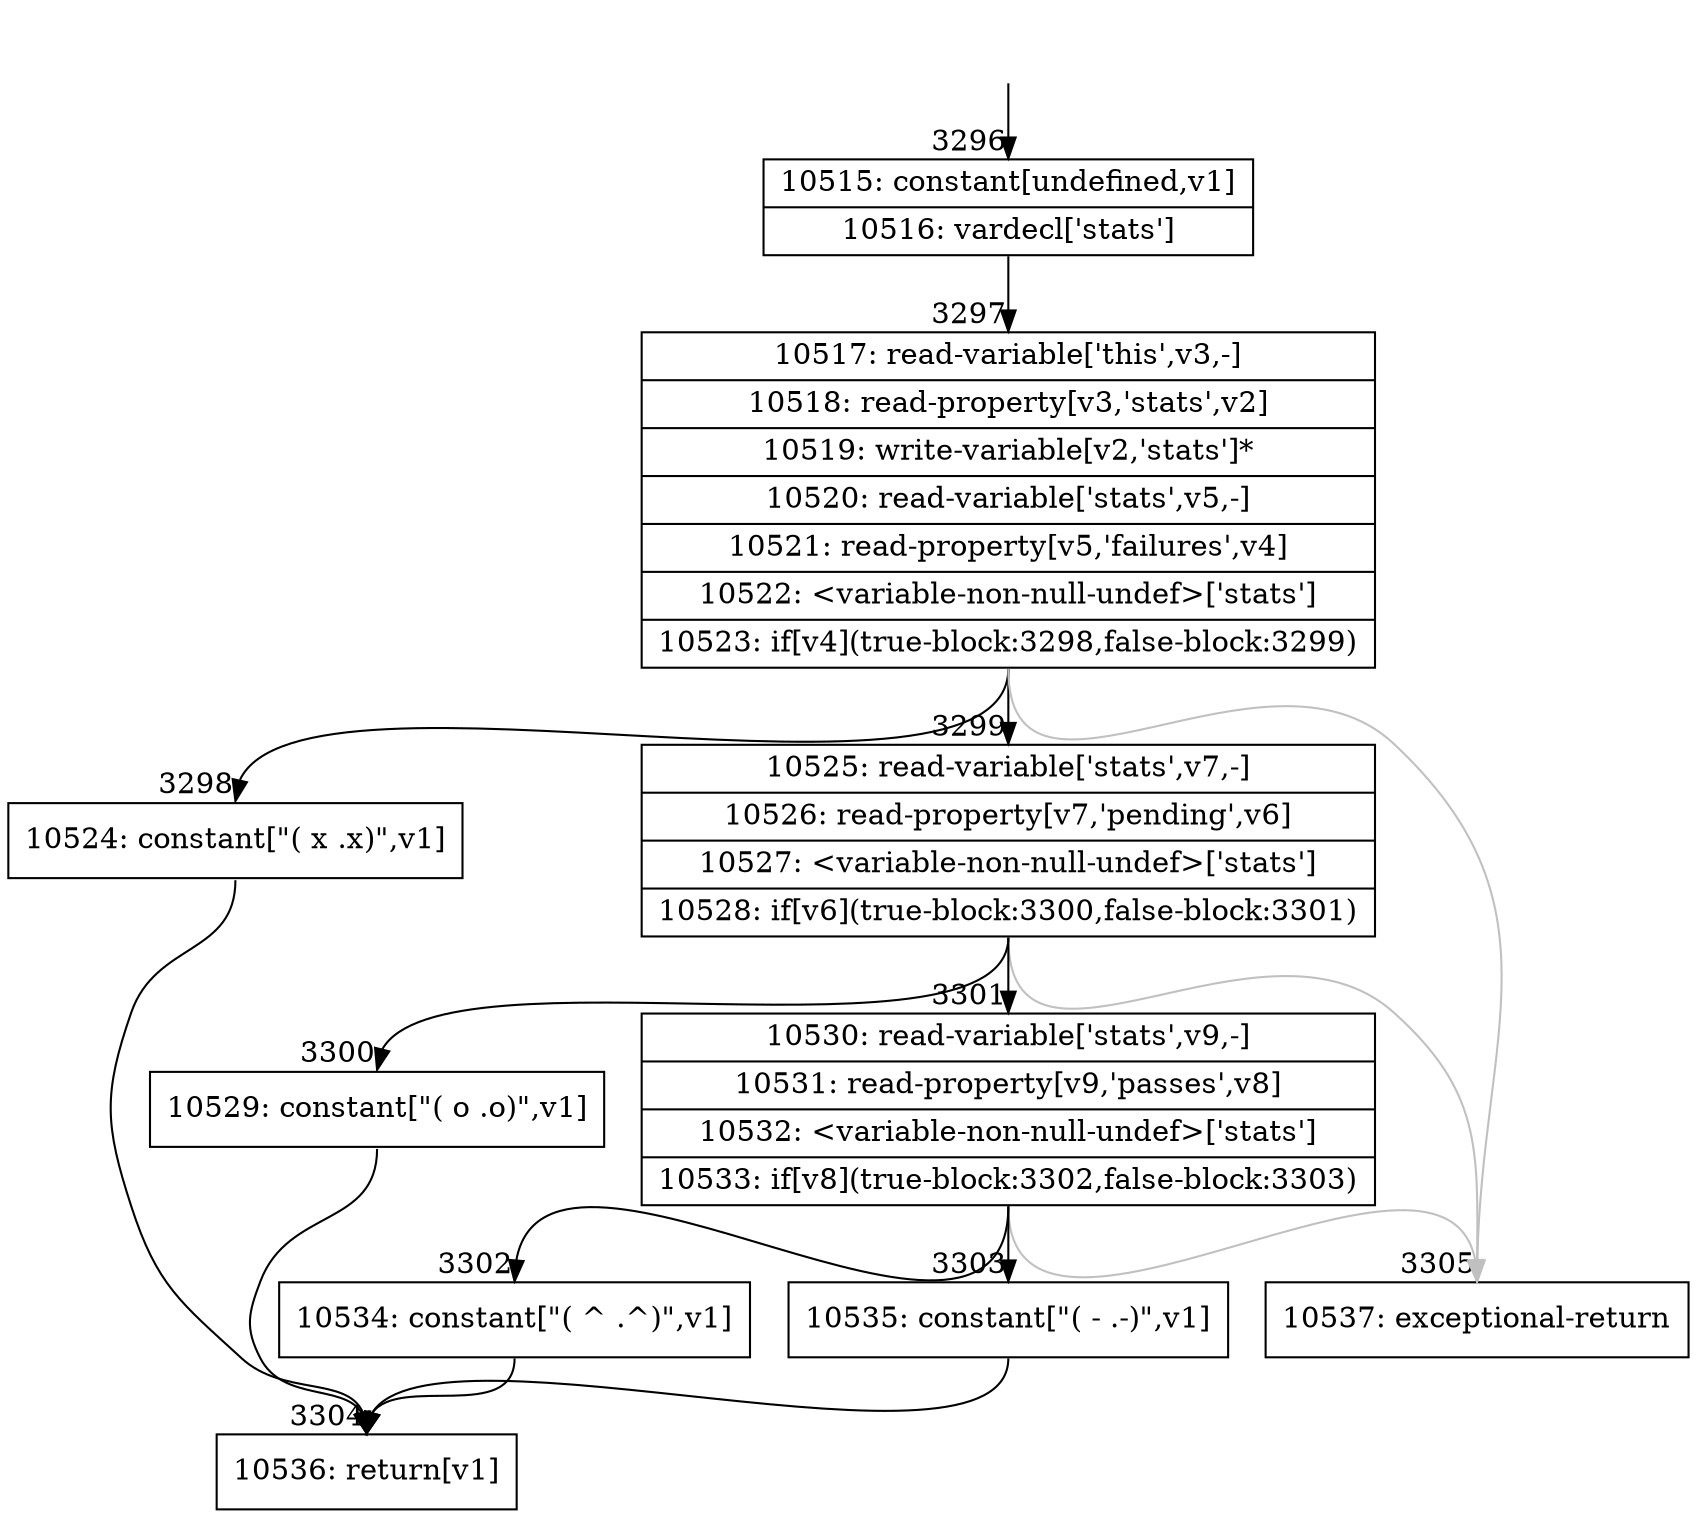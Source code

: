 digraph {
rankdir="TD"
BB_entry293[shape=none,label=""];
BB_entry293 -> BB3296 [tailport=s, headport=n, headlabel="    3296"]
BB3296 [shape=record label="{10515: constant[undefined,v1]|10516: vardecl['stats']}" ] 
BB3296 -> BB3297 [tailport=s, headport=n, headlabel="      3297"]
BB3297 [shape=record label="{10517: read-variable['this',v3,-]|10518: read-property[v3,'stats',v2]|10519: write-variable[v2,'stats']*|10520: read-variable['stats',v5,-]|10521: read-property[v5,'failures',v4]|10522: \<variable-non-null-undef\>['stats']|10523: if[v4](true-block:3298,false-block:3299)}" ] 
BB3297 -> BB3298 [tailport=s, headport=n, headlabel="      3298"]
BB3297 -> BB3299 [tailport=s, headport=n, headlabel="      3299"]
BB3297 -> BB3305 [tailport=s, headport=n, color=gray, headlabel="      3305"]
BB3298 [shape=record label="{10524: constant[\"( x .x)\",v1]}" ] 
BB3298 -> BB3304 [tailport=s, headport=n, headlabel="      3304"]
BB3299 [shape=record label="{10525: read-variable['stats',v7,-]|10526: read-property[v7,'pending',v6]|10527: \<variable-non-null-undef\>['stats']|10528: if[v6](true-block:3300,false-block:3301)}" ] 
BB3299 -> BB3300 [tailport=s, headport=n, headlabel="      3300"]
BB3299 -> BB3301 [tailport=s, headport=n, headlabel="      3301"]
BB3299 -> BB3305 [tailport=s, headport=n, color=gray]
BB3300 [shape=record label="{10529: constant[\"( o .o)\",v1]}" ] 
BB3300 -> BB3304 [tailport=s, headport=n]
BB3301 [shape=record label="{10530: read-variable['stats',v9,-]|10531: read-property[v9,'passes',v8]|10532: \<variable-non-null-undef\>['stats']|10533: if[v8](true-block:3302,false-block:3303)}" ] 
BB3301 -> BB3302 [tailport=s, headport=n, headlabel="      3302"]
BB3301 -> BB3303 [tailport=s, headport=n, headlabel="      3303"]
BB3301 -> BB3305 [tailport=s, headport=n, color=gray]
BB3302 [shape=record label="{10534: constant[\"( ^ .^)\",v1]}" ] 
BB3302 -> BB3304 [tailport=s, headport=n]
BB3303 [shape=record label="{10535: constant[\"( - .-)\",v1]}" ] 
BB3303 -> BB3304 [tailport=s, headport=n]
BB3304 [shape=record label="{10536: return[v1]}" ] 
BB3305 [shape=record label="{10537: exceptional-return}" ] 
//#$~ 3785
}
